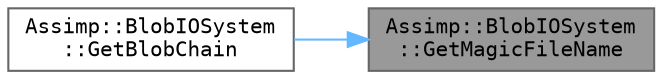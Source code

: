 digraph "Assimp::BlobIOSystem::GetMagicFileName"
{
 // LATEX_PDF_SIZE
  bgcolor="transparent";
  edge [fontname=Terminal,fontsize=10,labelfontname=Helvetica,labelfontsize=10];
  node [fontname=Terminal,fontsize=10,shape=box,height=0.2,width=0.4];
  rankdir="RL";
  Node1 [label="Assimp::BlobIOSystem\l::GetMagicFileName",height=0.2,width=0.4,color="gray40", fillcolor="grey60", style="filled", fontcolor="black",tooltip=" "];
  Node1 -> Node2 [dir="back",color="steelblue1",style="solid"];
  Node2 [label="Assimp::BlobIOSystem\l::GetBlobChain",height=0.2,width=0.4,color="grey40", fillcolor="white", style="filled",URL="$class_assimp_1_1_blob_i_o_system.html#ac0b9b325c2c5d459291bbeb9f7b2993c",tooltip=" "];
}
